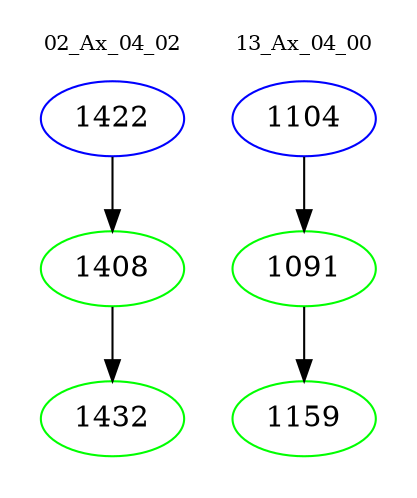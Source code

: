digraph{
subgraph cluster_0 {
color = white
label = "02_Ax_04_02";
fontsize=10;
T0_1422 [label="1422", color="blue"]
T0_1422 -> T0_1408 [color="black"]
T0_1408 [label="1408", color="green"]
T0_1408 -> T0_1432 [color="black"]
T0_1432 [label="1432", color="green"]
}
subgraph cluster_1 {
color = white
label = "13_Ax_04_00";
fontsize=10;
T1_1104 [label="1104", color="blue"]
T1_1104 -> T1_1091 [color="black"]
T1_1091 [label="1091", color="green"]
T1_1091 -> T1_1159 [color="black"]
T1_1159 [label="1159", color="green"]
}
}
